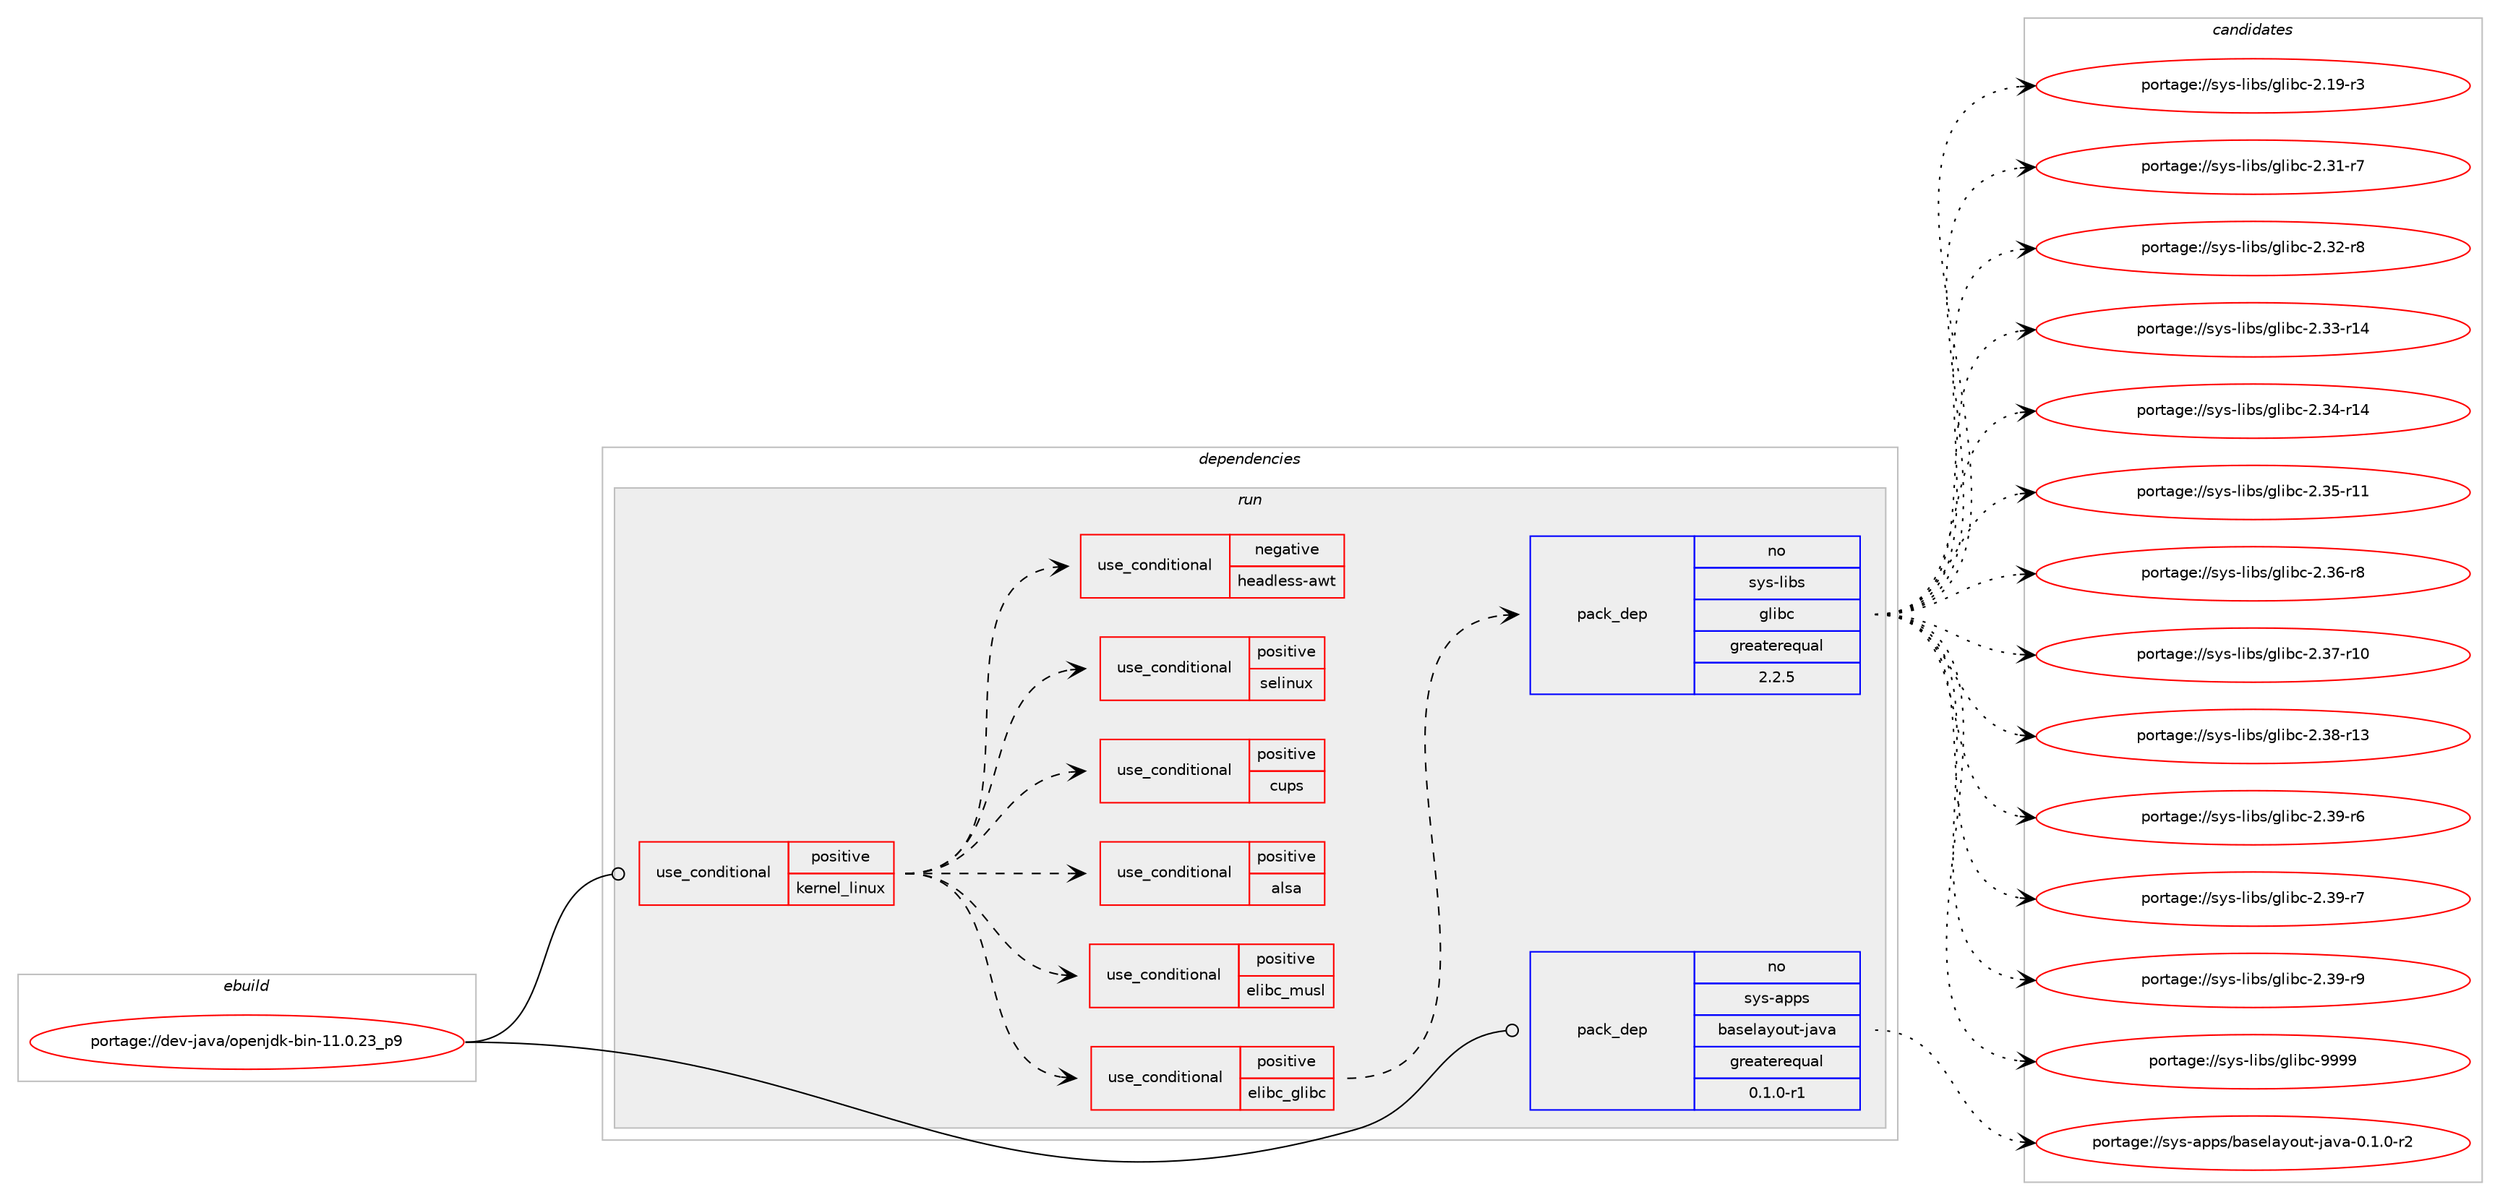 digraph prolog {

# *************
# Graph options
# *************

newrank=true;
concentrate=true;
compound=true;
graph [rankdir=LR,fontname=Helvetica,fontsize=10,ranksep=1.5];#, ranksep=2.5, nodesep=0.2];
edge  [arrowhead=vee];
node  [fontname=Helvetica,fontsize=10];

# **********
# The ebuild
# **********

subgraph cluster_leftcol {
color=gray;
rank=same;
label=<<i>ebuild</i>>;
id [label="portage://dev-java/openjdk-bin-11.0.23_p9", color=red, width=4, href="../dev-java/openjdk-bin-11.0.23_p9.svg"];
}

# ****************
# The dependencies
# ****************

subgraph cluster_midcol {
color=gray;
label=<<i>dependencies</i>>;
subgraph cluster_compile {
fillcolor="#eeeeee";
style=filled;
label=<<i>compile</i>>;
# *** BEGIN UNKNOWN DEPENDENCY TYPE (TODO) ***
# id -> package_dependency(portage://dev-java/openjdk-bin-11.0.23_p9,install,no,app-eselect,eselect-java,none,[,,],[],[])
# *** END UNKNOWN DEPENDENCY TYPE (TODO) ***

# *** BEGIN UNKNOWN DEPENDENCY TYPE (TODO) ***
# id -> package_dependency(portage://dev-java/openjdk-bin-11.0.23_p9,install,no,dev-java,java-config,none,[,,],[],[])
# *** END UNKNOWN DEPENDENCY TYPE (TODO) ***

}
subgraph cluster_compileandrun {
fillcolor="#eeeeee";
style=filled;
label=<<i>compile and run</i>>;
}
subgraph cluster_run {
fillcolor="#eeeeee";
style=filled;
label=<<i>run</i>>;
subgraph cond21644 {
dependency48976 [label=<<TABLE BORDER="0" CELLBORDER="1" CELLSPACING="0" CELLPADDING="4"><TR><TD ROWSPAN="3" CELLPADDING="10">use_conditional</TD></TR><TR><TD>positive</TD></TR><TR><TD>kernel_linux</TD></TR></TABLE>>, shape=none, color=red];
# *** BEGIN UNKNOWN DEPENDENCY TYPE (TODO) ***
# dependency48976 -> package_dependency(portage://dev-java/openjdk-bin-11.0.23_p9,run,no,media-libs,fontconfig,none,[,,],[slot(1.0)],[])
# *** END UNKNOWN DEPENDENCY TYPE (TODO) ***

# *** BEGIN UNKNOWN DEPENDENCY TYPE (TODO) ***
# dependency48976 -> package_dependency(portage://dev-java/openjdk-bin-11.0.23_p9,run,no,media-libs,freetype,none,[,,],[slot(2)],[])
# *** END UNKNOWN DEPENDENCY TYPE (TODO) ***

# *** BEGIN UNKNOWN DEPENDENCY TYPE (TODO) ***
# dependency48976 -> package_dependency(portage://dev-java/openjdk-bin-11.0.23_p9,run,no,media-libs,harfbuzz,none,[,,],[],[])
# *** END UNKNOWN DEPENDENCY TYPE (TODO) ***

subgraph cond21645 {
dependency48977 [label=<<TABLE BORDER="0" CELLBORDER="1" CELLSPACING="0" CELLPADDING="4"><TR><TD ROWSPAN="3" CELLPADDING="10">use_conditional</TD></TR><TR><TD>positive</TD></TR><TR><TD>elibc_glibc</TD></TR></TABLE>>, shape=none, color=red];
subgraph pack26302 {
dependency48978 [label=<<TABLE BORDER="0" CELLBORDER="1" CELLSPACING="0" CELLPADDING="4" WIDTH="220"><TR><TD ROWSPAN="6" CELLPADDING="30">pack_dep</TD></TR><TR><TD WIDTH="110">no</TD></TR><TR><TD>sys-libs</TD></TR><TR><TD>glibc</TD></TR><TR><TD>greaterequal</TD></TR><TR><TD>2.2.5</TD></TR></TABLE>>, shape=none, color=blue];
}
dependency48977:e -> dependency48978:w [weight=20,style="dashed",arrowhead="vee"];
}
dependency48976:e -> dependency48977:w [weight=20,style="dashed",arrowhead="vee"];
subgraph cond21646 {
dependency48979 [label=<<TABLE BORDER="0" CELLBORDER="1" CELLSPACING="0" CELLPADDING="4"><TR><TD ROWSPAN="3" CELLPADDING="10">use_conditional</TD></TR><TR><TD>positive</TD></TR><TR><TD>elibc_musl</TD></TR></TABLE>>, shape=none, color=red];
# *** BEGIN UNKNOWN DEPENDENCY TYPE (TODO) ***
# dependency48979 -> package_dependency(portage://dev-java/openjdk-bin-11.0.23_p9,run,no,sys-libs,musl,none,[,,],[],[])
# *** END UNKNOWN DEPENDENCY TYPE (TODO) ***

}
dependency48976:e -> dependency48979:w [weight=20,style="dashed",arrowhead="vee"];
# *** BEGIN UNKNOWN DEPENDENCY TYPE (TODO) ***
# dependency48976 -> package_dependency(portage://dev-java/openjdk-bin-11.0.23_p9,run,no,sys-libs,zlib,none,[,,],[],[])
# *** END UNKNOWN DEPENDENCY TYPE (TODO) ***

subgraph cond21647 {
dependency48980 [label=<<TABLE BORDER="0" CELLBORDER="1" CELLSPACING="0" CELLPADDING="4"><TR><TD ROWSPAN="3" CELLPADDING="10">use_conditional</TD></TR><TR><TD>positive</TD></TR><TR><TD>alsa</TD></TR></TABLE>>, shape=none, color=red];
# *** BEGIN UNKNOWN DEPENDENCY TYPE (TODO) ***
# dependency48980 -> package_dependency(portage://dev-java/openjdk-bin-11.0.23_p9,run,no,media-libs,alsa-lib,none,[,,],[],[])
# *** END UNKNOWN DEPENDENCY TYPE (TODO) ***

}
dependency48976:e -> dependency48980:w [weight=20,style="dashed",arrowhead="vee"];
subgraph cond21648 {
dependency48981 [label=<<TABLE BORDER="0" CELLBORDER="1" CELLSPACING="0" CELLPADDING="4"><TR><TD ROWSPAN="3" CELLPADDING="10">use_conditional</TD></TR><TR><TD>positive</TD></TR><TR><TD>cups</TD></TR></TABLE>>, shape=none, color=red];
# *** BEGIN UNKNOWN DEPENDENCY TYPE (TODO) ***
# dependency48981 -> package_dependency(portage://dev-java/openjdk-bin-11.0.23_p9,run,no,net-print,cups,none,[,,],[],[])
# *** END UNKNOWN DEPENDENCY TYPE (TODO) ***

}
dependency48976:e -> dependency48981:w [weight=20,style="dashed",arrowhead="vee"];
subgraph cond21649 {
dependency48982 [label=<<TABLE BORDER="0" CELLBORDER="1" CELLSPACING="0" CELLPADDING="4"><TR><TD ROWSPAN="3" CELLPADDING="10">use_conditional</TD></TR><TR><TD>positive</TD></TR><TR><TD>selinux</TD></TR></TABLE>>, shape=none, color=red];
# *** BEGIN UNKNOWN DEPENDENCY TYPE (TODO) ***
# dependency48982 -> package_dependency(portage://dev-java/openjdk-bin-11.0.23_p9,run,no,sec-policy,selinux-java,none,[,,],[],[])
# *** END UNKNOWN DEPENDENCY TYPE (TODO) ***

}
dependency48976:e -> dependency48982:w [weight=20,style="dashed",arrowhead="vee"];
subgraph cond21650 {
dependency48983 [label=<<TABLE BORDER="0" CELLBORDER="1" CELLSPACING="0" CELLPADDING="4"><TR><TD ROWSPAN="3" CELLPADDING="10">use_conditional</TD></TR><TR><TD>negative</TD></TR><TR><TD>headless-awt</TD></TR></TABLE>>, shape=none, color=red];
# *** BEGIN UNKNOWN DEPENDENCY TYPE (TODO) ***
# dependency48983 -> package_dependency(portage://dev-java/openjdk-bin-11.0.23_p9,run,no,x11-libs,libX11,none,[,,],[],[])
# *** END UNKNOWN DEPENDENCY TYPE (TODO) ***

# *** BEGIN UNKNOWN DEPENDENCY TYPE (TODO) ***
# dependency48983 -> package_dependency(portage://dev-java/openjdk-bin-11.0.23_p9,run,no,x11-libs,libXext,none,[,,],[],[])
# *** END UNKNOWN DEPENDENCY TYPE (TODO) ***

# *** BEGIN UNKNOWN DEPENDENCY TYPE (TODO) ***
# dependency48983 -> package_dependency(portage://dev-java/openjdk-bin-11.0.23_p9,run,no,x11-libs,libXi,none,[,,],[],[])
# *** END UNKNOWN DEPENDENCY TYPE (TODO) ***

# *** BEGIN UNKNOWN DEPENDENCY TYPE (TODO) ***
# dependency48983 -> package_dependency(portage://dev-java/openjdk-bin-11.0.23_p9,run,no,x11-libs,libXrender,none,[,,],[],[])
# *** END UNKNOWN DEPENDENCY TYPE (TODO) ***

# *** BEGIN UNKNOWN DEPENDENCY TYPE (TODO) ***
# dependency48983 -> package_dependency(portage://dev-java/openjdk-bin-11.0.23_p9,run,no,x11-libs,libXtst,none,[,,],[],[])
# *** END UNKNOWN DEPENDENCY TYPE (TODO) ***

}
dependency48976:e -> dependency48983:w [weight=20,style="dashed",arrowhead="vee"];
}
id:e -> dependency48976:w [weight=20,style="solid",arrowhead="odot"];
# *** BEGIN UNKNOWN DEPENDENCY TYPE (TODO) ***
# id -> package_dependency(portage://dev-java/openjdk-bin-11.0.23_p9,run,no,app-eselect,eselect-java,none,[,,],[],[])
# *** END UNKNOWN DEPENDENCY TYPE (TODO) ***

# *** BEGIN UNKNOWN DEPENDENCY TYPE (TODO) ***
# id -> package_dependency(portage://dev-java/openjdk-bin-11.0.23_p9,run,no,dev-java,java-config,none,[,,],[],[])
# *** END UNKNOWN DEPENDENCY TYPE (TODO) ***

subgraph pack26303 {
dependency48984 [label=<<TABLE BORDER="0" CELLBORDER="1" CELLSPACING="0" CELLPADDING="4" WIDTH="220"><TR><TD ROWSPAN="6" CELLPADDING="30">pack_dep</TD></TR><TR><TD WIDTH="110">no</TD></TR><TR><TD>sys-apps</TD></TR><TR><TD>baselayout-java</TD></TR><TR><TD>greaterequal</TD></TR><TR><TD>0.1.0-r1</TD></TR></TABLE>>, shape=none, color=blue];
}
id:e -> dependency48984:w [weight=20,style="solid",arrowhead="odot"];
}
}

# **************
# The candidates
# **************

subgraph cluster_choices {
rank=same;
color=gray;
label=<<i>candidates</i>>;

subgraph choice26302 {
color=black;
nodesep=1;
choice115121115451081059811547103108105989945504649574511451 [label="portage://sys-libs/glibc-2.19-r3", color=red, width=4,href="../sys-libs/glibc-2.19-r3.svg"];
choice115121115451081059811547103108105989945504651494511455 [label="portage://sys-libs/glibc-2.31-r7", color=red, width=4,href="../sys-libs/glibc-2.31-r7.svg"];
choice115121115451081059811547103108105989945504651504511456 [label="portage://sys-libs/glibc-2.32-r8", color=red, width=4,href="../sys-libs/glibc-2.32-r8.svg"];
choice11512111545108105981154710310810598994550465151451144952 [label="portage://sys-libs/glibc-2.33-r14", color=red, width=4,href="../sys-libs/glibc-2.33-r14.svg"];
choice11512111545108105981154710310810598994550465152451144952 [label="portage://sys-libs/glibc-2.34-r14", color=red, width=4,href="../sys-libs/glibc-2.34-r14.svg"];
choice11512111545108105981154710310810598994550465153451144949 [label="portage://sys-libs/glibc-2.35-r11", color=red, width=4,href="../sys-libs/glibc-2.35-r11.svg"];
choice115121115451081059811547103108105989945504651544511456 [label="portage://sys-libs/glibc-2.36-r8", color=red, width=4,href="../sys-libs/glibc-2.36-r8.svg"];
choice11512111545108105981154710310810598994550465155451144948 [label="portage://sys-libs/glibc-2.37-r10", color=red, width=4,href="../sys-libs/glibc-2.37-r10.svg"];
choice11512111545108105981154710310810598994550465156451144951 [label="portage://sys-libs/glibc-2.38-r13", color=red, width=4,href="../sys-libs/glibc-2.38-r13.svg"];
choice115121115451081059811547103108105989945504651574511454 [label="portage://sys-libs/glibc-2.39-r6", color=red, width=4,href="../sys-libs/glibc-2.39-r6.svg"];
choice115121115451081059811547103108105989945504651574511455 [label="portage://sys-libs/glibc-2.39-r7", color=red, width=4,href="../sys-libs/glibc-2.39-r7.svg"];
choice115121115451081059811547103108105989945504651574511457 [label="portage://sys-libs/glibc-2.39-r9", color=red, width=4,href="../sys-libs/glibc-2.39-r9.svg"];
choice11512111545108105981154710310810598994557575757 [label="portage://sys-libs/glibc-9999", color=red, width=4,href="../sys-libs/glibc-9999.svg"];
dependency48978:e -> choice115121115451081059811547103108105989945504649574511451:w [style=dotted,weight="100"];
dependency48978:e -> choice115121115451081059811547103108105989945504651494511455:w [style=dotted,weight="100"];
dependency48978:e -> choice115121115451081059811547103108105989945504651504511456:w [style=dotted,weight="100"];
dependency48978:e -> choice11512111545108105981154710310810598994550465151451144952:w [style=dotted,weight="100"];
dependency48978:e -> choice11512111545108105981154710310810598994550465152451144952:w [style=dotted,weight="100"];
dependency48978:e -> choice11512111545108105981154710310810598994550465153451144949:w [style=dotted,weight="100"];
dependency48978:e -> choice115121115451081059811547103108105989945504651544511456:w [style=dotted,weight="100"];
dependency48978:e -> choice11512111545108105981154710310810598994550465155451144948:w [style=dotted,weight="100"];
dependency48978:e -> choice11512111545108105981154710310810598994550465156451144951:w [style=dotted,weight="100"];
dependency48978:e -> choice115121115451081059811547103108105989945504651574511454:w [style=dotted,weight="100"];
dependency48978:e -> choice115121115451081059811547103108105989945504651574511455:w [style=dotted,weight="100"];
dependency48978:e -> choice115121115451081059811547103108105989945504651574511457:w [style=dotted,weight="100"];
dependency48978:e -> choice11512111545108105981154710310810598994557575757:w [style=dotted,weight="100"];
}
subgraph choice26303 {
color=black;
nodesep=1;
choice1151211154597112112115479897115101108971211111171164510697118974548464946484511450 [label="portage://sys-apps/baselayout-java-0.1.0-r2", color=red, width=4,href="../sys-apps/baselayout-java-0.1.0-r2.svg"];
dependency48984:e -> choice1151211154597112112115479897115101108971211111171164510697118974548464946484511450:w [style=dotted,weight="100"];
}
}

}
